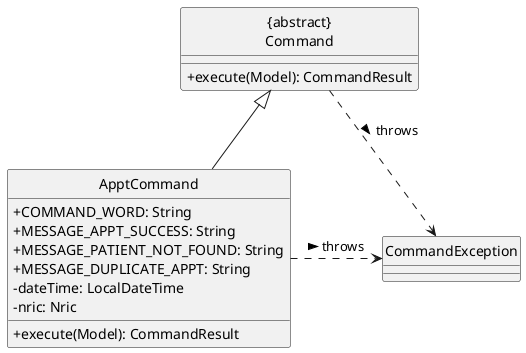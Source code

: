@startuml ApptCommand
hide circle
skinparam classAttributeIconSize 0

Class "{abstract}\nCommand" as Command {
  +execute(Model): CommandResult
}
Class ApptCommand {
  +COMMAND_WORD: String
  +MESSAGE_APPT_SUCCESS: String
  +MESSAGE_PATIENT_NOT_FOUND: String
  +MESSAGE_DUPLICATE_APPT: String
  -dateTime: LocalDateTime
  -nric: Nric
  +execute(Model): CommandResult
}
Class CommandException

ApptCommand -up-|> Command
Command ..> CommandException: throws >
ApptCommand .right.> CommandException: throws >
@enduml
